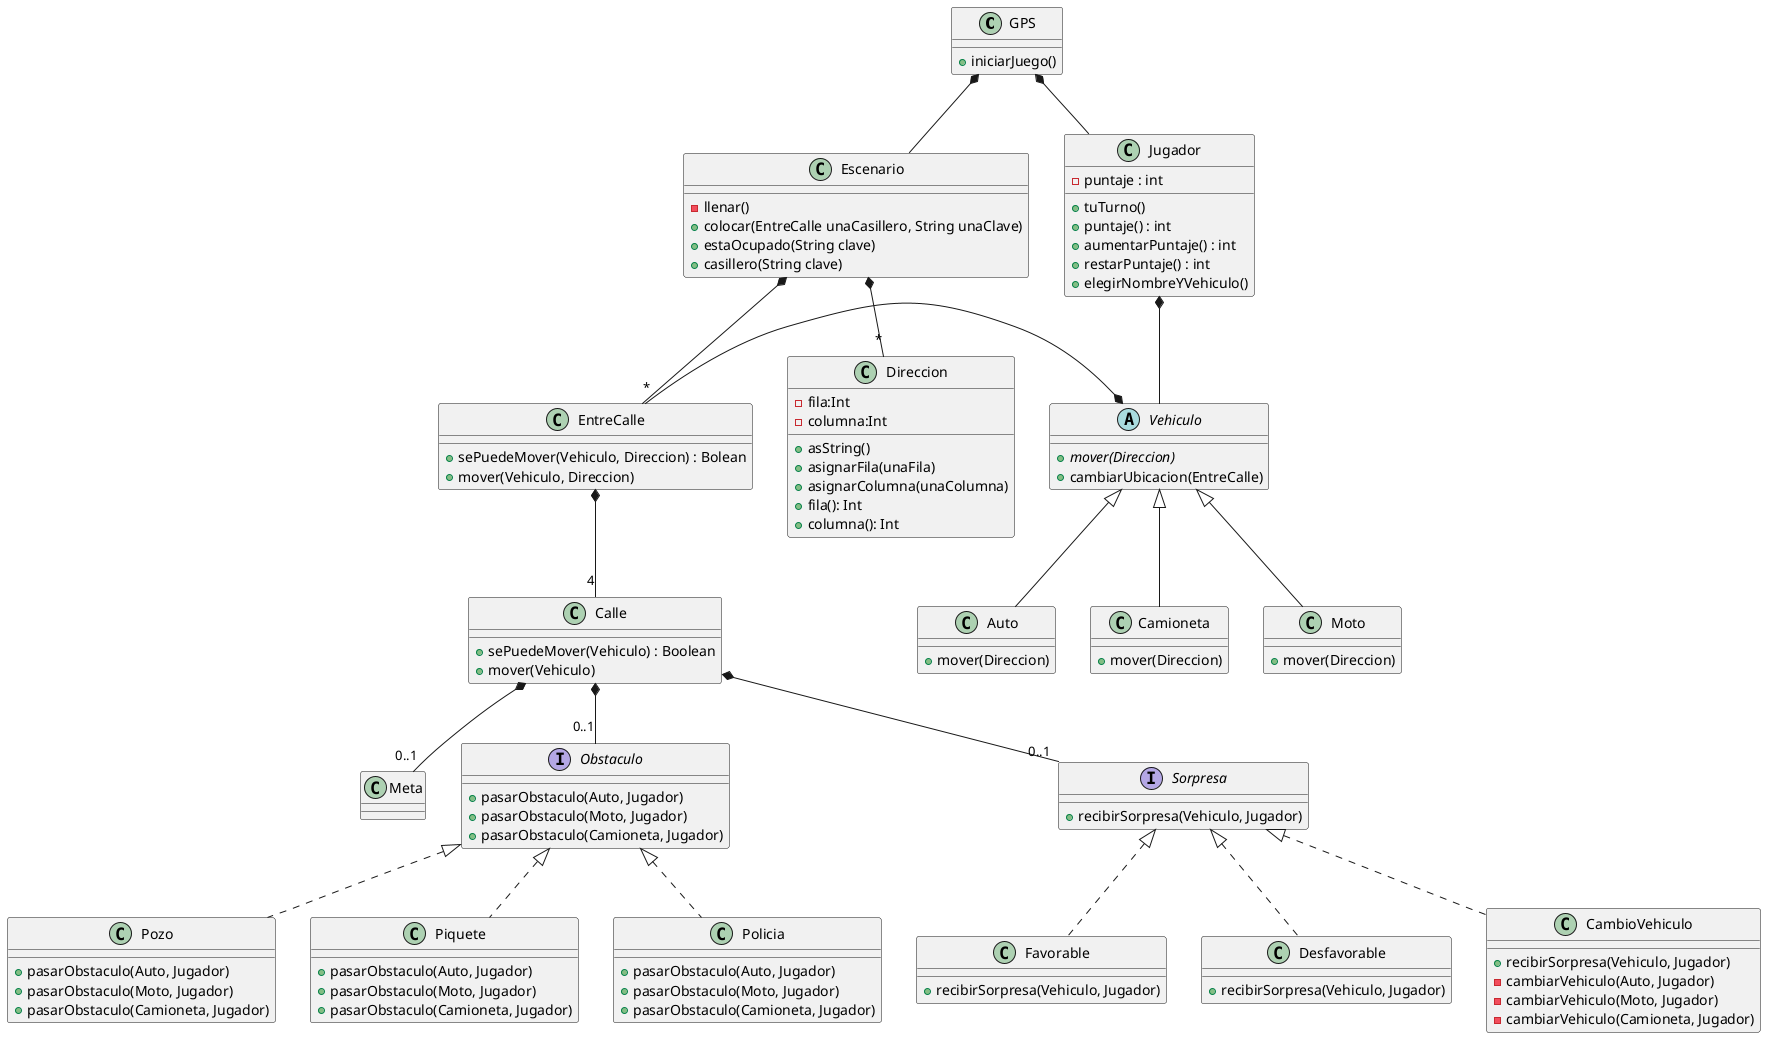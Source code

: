 
@startuml

interface Obstaculo
interface Vehiculo
GPS -> Ranking
GPS --> Escenario

Ranking --> "1..*" Puntaje

Calle ---> "0..1" Sorpresa
@startuml diagramaClaseGeneral

GPS *-- Escenario
GPS *-- Jugador

class GPS {
    + iniciarJuego()
}
Escenario *-- "*" EntreCalle
Escenario *-- "*" Direccion

EntreCalle *-- "4" Calle 

class Escenario {
     -llenar()
     +colocar(EntreCalle unaCasillero, String unaClave)
     +estaOcupado(String clave)
     +casillero(String clave)
}

class EntreCalle {
    + sePuedeMover(Vehiculo, Direccion) : Bolean
    + mover(Vehiculo, Direccion)
}

class Calle {
    + sePuedeMover(Vehiculo) : Boolean
    + mover(Vehiculo)
}

Calle *-- "0..1" Meta
Calle *-- "0..1" Obstaculo
Calle *-- "0..1" Sorpresa

class Meta {}

interface Obstaculo {
    + pasarObstaculo(Auto, Jugador)
    + pasarObstaculo(Moto, Jugador)
    + pasarObstaculo(Camioneta, Jugador)
}

interface Sorpresa {
    + recibirSorpresa(Vehiculo, Jugador)
}

Obstaculo <|.. Pozo
Obstaculo <|.. Piquete
Obstaculo <|.. Policia

class Pozo {
    + pasarObstaculo(Auto, Jugador)
    + pasarObstaculo(Moto, Jugador)
    + pasarObstaculo(Camioneta, Jugador)
}

class Piquete {
    + pasarObstaculo(Auto, Jugador)
    + pasarObstaculo(Moto, Jugador)
    + pasarObstaculo(Camioneta, Jugador)
}

class Policia {
    + pasarObstaculo(Auto, Jugador)
    + pasarObstaculo(Moto, Jugador)
    + pasarObstaculo(Camioneta, Jugador)
}

Sorpresa <|.. Favorable
Sorpresa <|.. Desfavorable
Sorpresa <|.. CambioVehiculo

class Favorable {
    + recibirSorpresa(Vehiculo, Jugador)
}
class Desfavorable {
    + recibirSorpresa(Vehiculo, Jugador)
}
class CambioVehiculo {
    + recibirSorpresa(Vehiculo, Jugador)
    - cambiarVehiculo(Auto, Jugador)
    - cambiarVehiculo(Moto, Jugador)
    - cambiarVehiculo(Camioneta, Jugador)
}

Vehiculo *--left EntreCalle

Vehiculo <|-- Moto
Vehiculo <|-- Auto
Vehiculo <|-- Camioneta

abstract class Vehiculo {
    {abstract} + mover(Direccion)
    + cambiarUbicacion(EntreCalle)
}

class Moto {
    + mover(Direccion)
}

class Auto {
    + mover(Direccion)
}

class Camioneta {
    + mover(Direccion)
}

class Jugador {
    - puntaje : int
    + tuTurno()
    + puntaje() : int
    + aumentarPuntaje() : int
    + restarPuntaje() : int
    + elegirNombreYVehiculo()
}

Jugador *-- Vehiculo

class Direccion {
-fila:Int
-columna:Int
+asString()
+asignarFila(unaFila)
+asignarColumna(unaColumna)
+fila(): Int
+columna(): Int

}


@enduml


